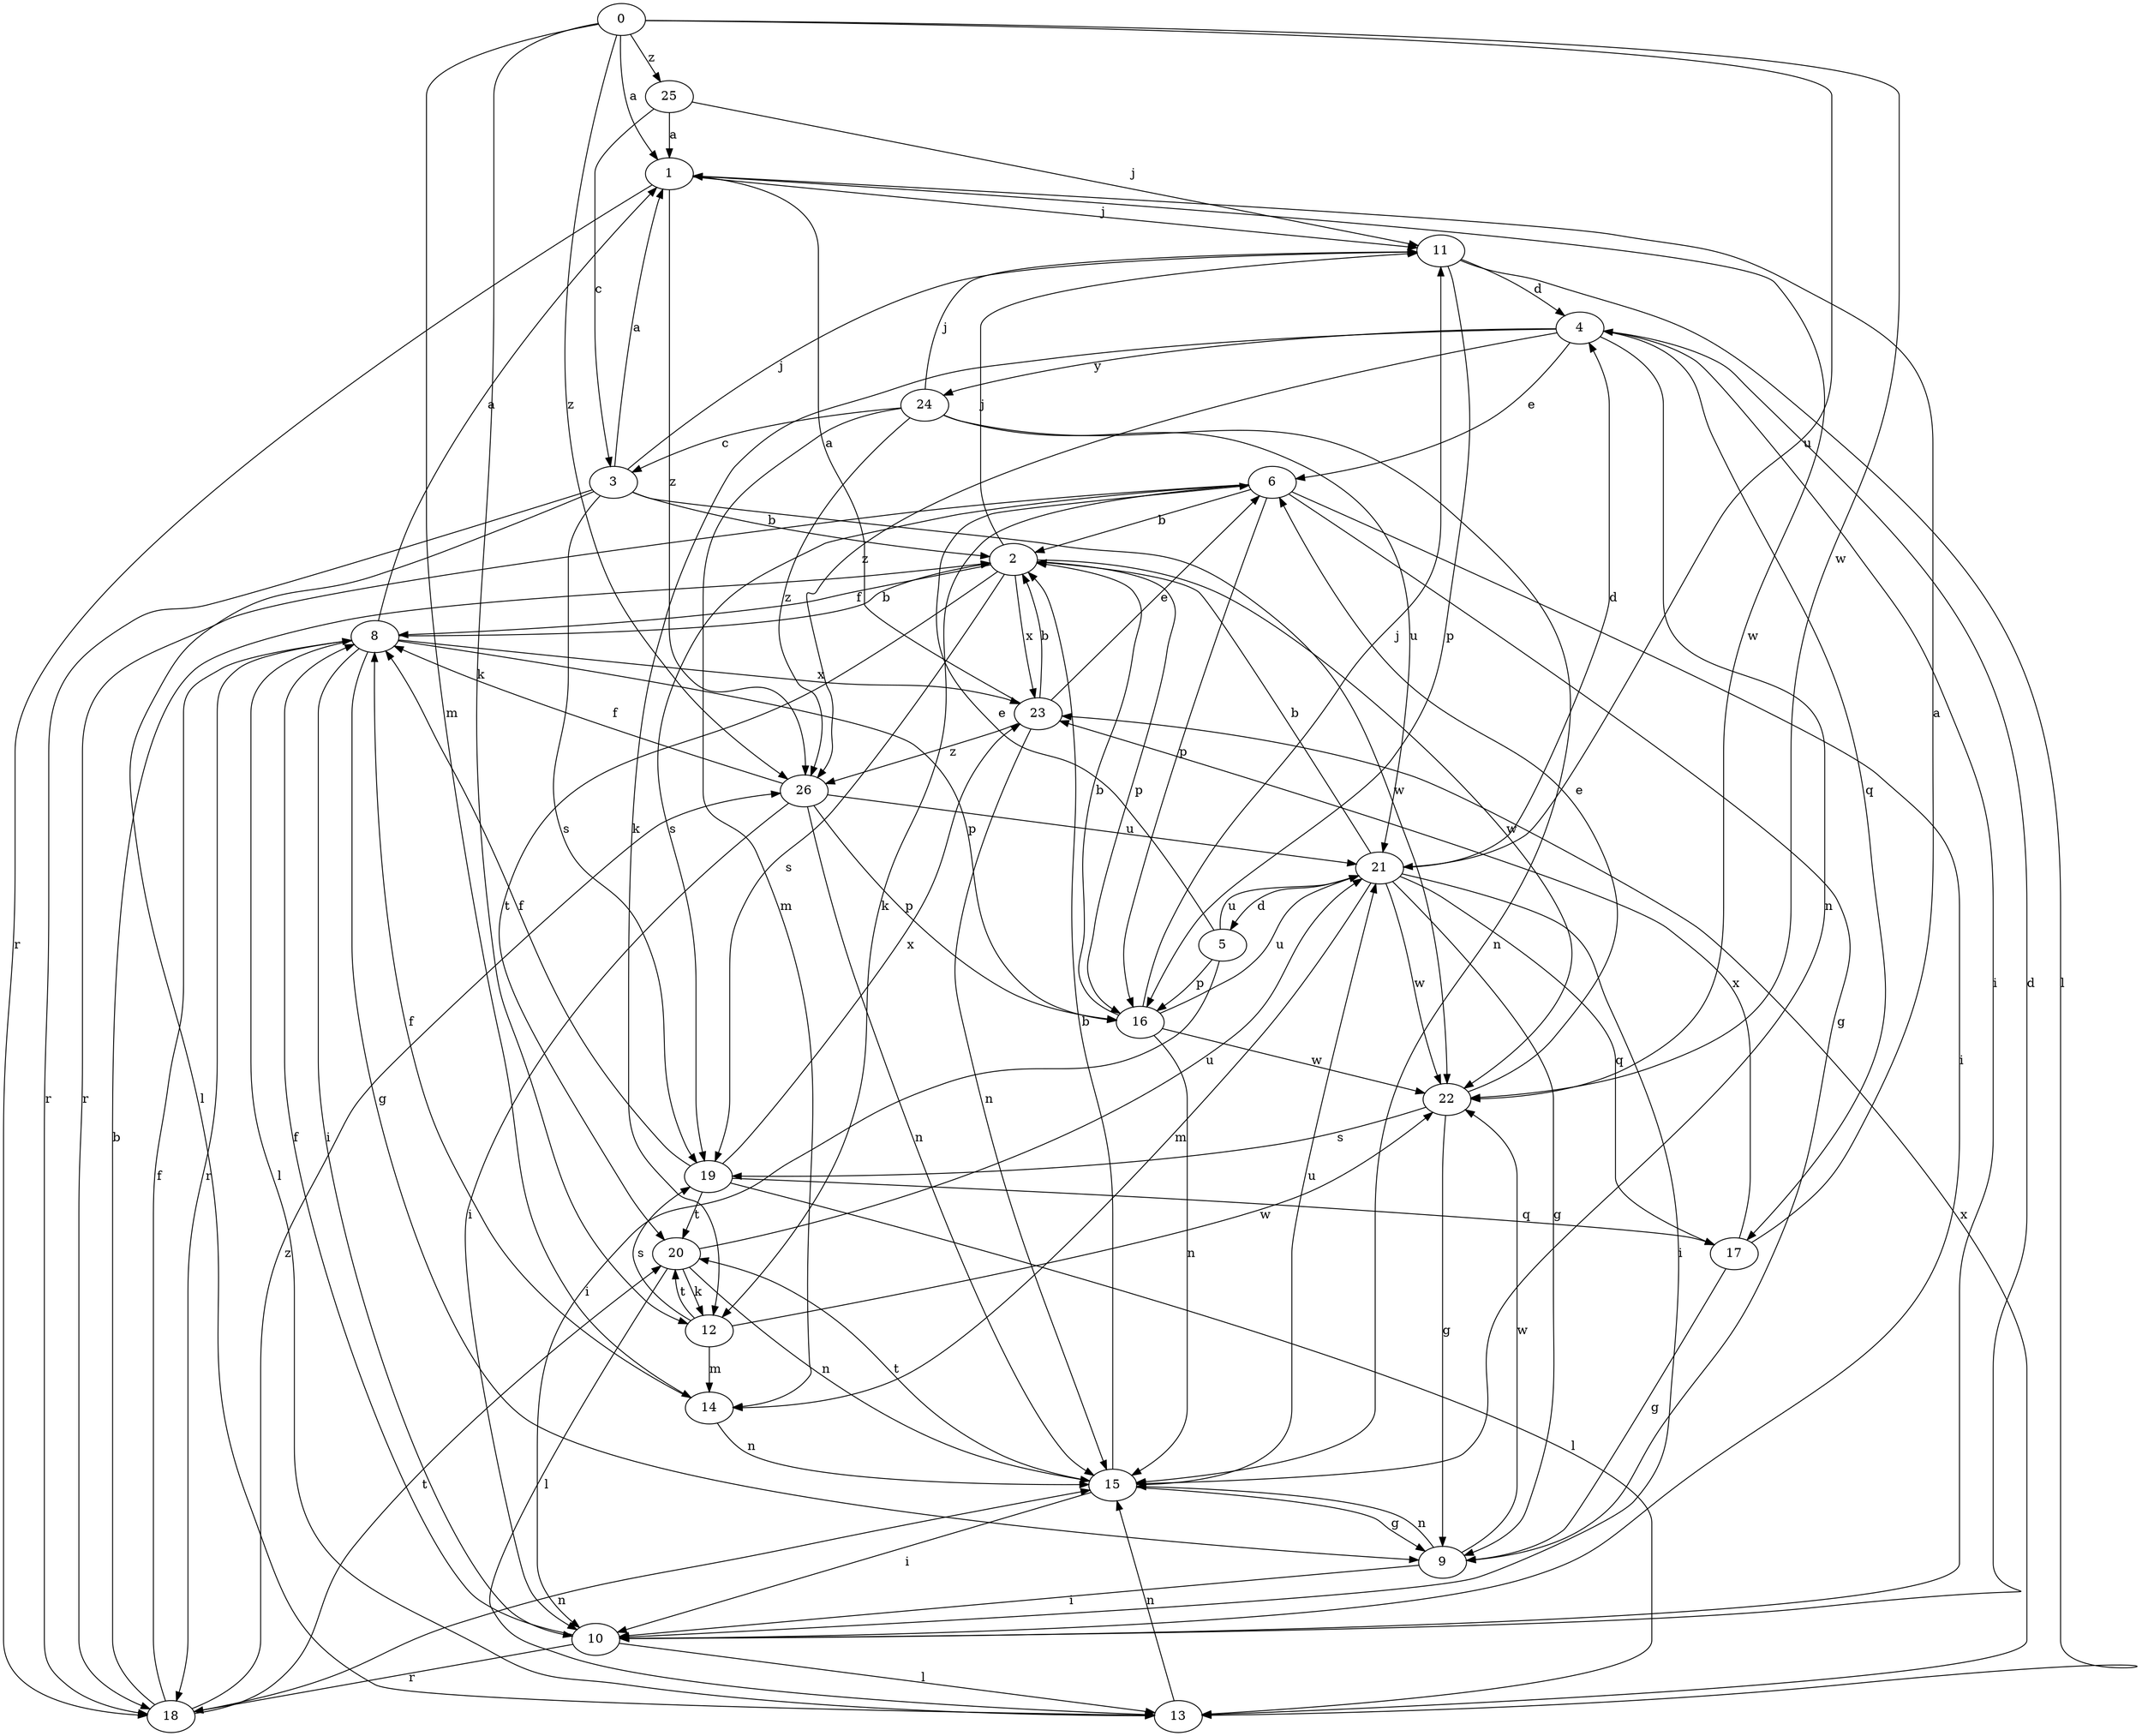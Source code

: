 strict digraph  {
1;
2;
3;
4;
5;
6;
8;
9;
10;
11;
12;
13;
14;
15;
16;
17;
18;
19;
0;
20;
21;
22;
23;
24;
25;
26;
1 -> 11  [label=j];
1 -> 18  [label=r];
1 -> 22  [label=w];
1 -> 26  [label=z];
2 -> 8  [label=f];
2 -> 11  [label=j];
2 -> 16  [label=p];
2 -> 19  [label=s];
2 -> 20  [label=t];
2 -> 22  [label=w];
2 -> 23  [label=x];
3 -> 1  [label=a];
3 -> 2  [label=b];
3 -> 11  [label=j];
3 -> 13  [label=l];
3 -> 18  [label=r];
3 -> 19  [label=s];
3 -> 22  [label=w];
4 -> 6  [label=e];
4 -> 10  [label=i];
4 -> 12  [label=k];
4 -> 15  [label=n];
4 -> 17  [label=q];
4 -> 24  [label=y];
4 -> 26  [label=z];
5 -> 6  [label=e];
5 -> 10  [label=i];
5 -> 16  [label=p];
5 -> 21  [label=u];
6 -> 2  [label=b];
6 -> 9  [label=g];
6 -> 10  [label=i];
6 -> 12  [label=k];
6 -> 16  [label=p];
6 -> 18  [label=r];
6 -> 19  [label=s];
8 -> 1  [label=a];
8 -> 2  [label=b];
8 -> 9  [label=g];
8 -> 10  [label=i];
8 -> 13  [label=l];
8 -> 16  [label=p];
8 -> 18  [label=r];
8 -> 23  [label=x];
9 -> 10  [label=i];
9 -> 15  [label=n];
9 -> 22  [label=w];
10 -> 4  [label=d];
10 -> 8  [label=f];
10 -> 13  [label=l];
10 -> 18  [label=r];
11 -> 4  [label=d];
11 -> 13  [label=l];
11 -> 16  [label=p];
12 -> 14  [label=m];
12 -> 19  [label=s];
12 -> 20  [label=t];
12 -> 22  [label=w];
13 -> 15  [label=n];
13 -> 23  [label=x];
14 -> 8  [label=f];
14 -> 15  [label=n];
15 -> 2  [label=b];
15 -> 9  [label=g];
15 -> 10  [label=i];
15 -> 20  [label=t];
15 -> 21  [label=u];
16 -> 2  [label=b];
16 -> 11  [label=j];
16 -> 15  [label=n];
16 -> 21  [label=u];
16 -> 22  [label=w];
17 -> 1  [label=a];
17 -> 9  [label=g];
17 -> 23  [label=x];
18 -> 2  [label=b];
18 -> 8  [label=f];
18 -> 15  [label=n];
18 -> 20  [label=t];
18 -> 26  [label=z];
19 -> 8  [label=f];
19 -> 13  [label=l];
19 -> 17  [label=q];
19 -> 20  [label=t];
19 -> 23  [label=x];
0 -> 1  [label=a];
0 -> 12  [label=k];
0 -> 14  [label=m];
0 -> 21  [label=u];
0 -> 22  [label=w];
0 -> 25  [label=z];
0 -> 26  [label=z];
20 -> 12  [label=k];
20 -> 13  [label=l];
20 -> 15  [label=n];
20 -> 21  [label=u];
21 -> 2  [label=b];
21 -> 4  [label=d];
21 -> 5  [label=d];
21 -> 9  [label=g];
21 -> 10  [label=i];
21 -> 14  [label=m];
21 -> 17  [label=q];
21 -> 22  [label=w];
22 -> 6  [label=e];
22 -> 9  [label=g];
22 -> 19  [label=s];
23 -> 1  [label=a];
23 -> 2  [label=b];
23 -> 6  [label=e];
23 -> 15  [label=n];
23 -> 26  [label=z];
24 -> 3  [label=c];
24 -> 11  [label=j];
24 -> 14  [label=m];
24 -> 15  [label=n];
24 -> 21  [label=u];
24 -> 26  [label=z];
25 -> 1  [label=a];
25 -> 3  [label=c];
25 -> 11  [label=j];
26 -> 8  [label=f];
26 -> 10  [label=i];
26 -> 15  [label=n];
26 -> 16  [label=p];
26 -> 21  [label=u];
}
